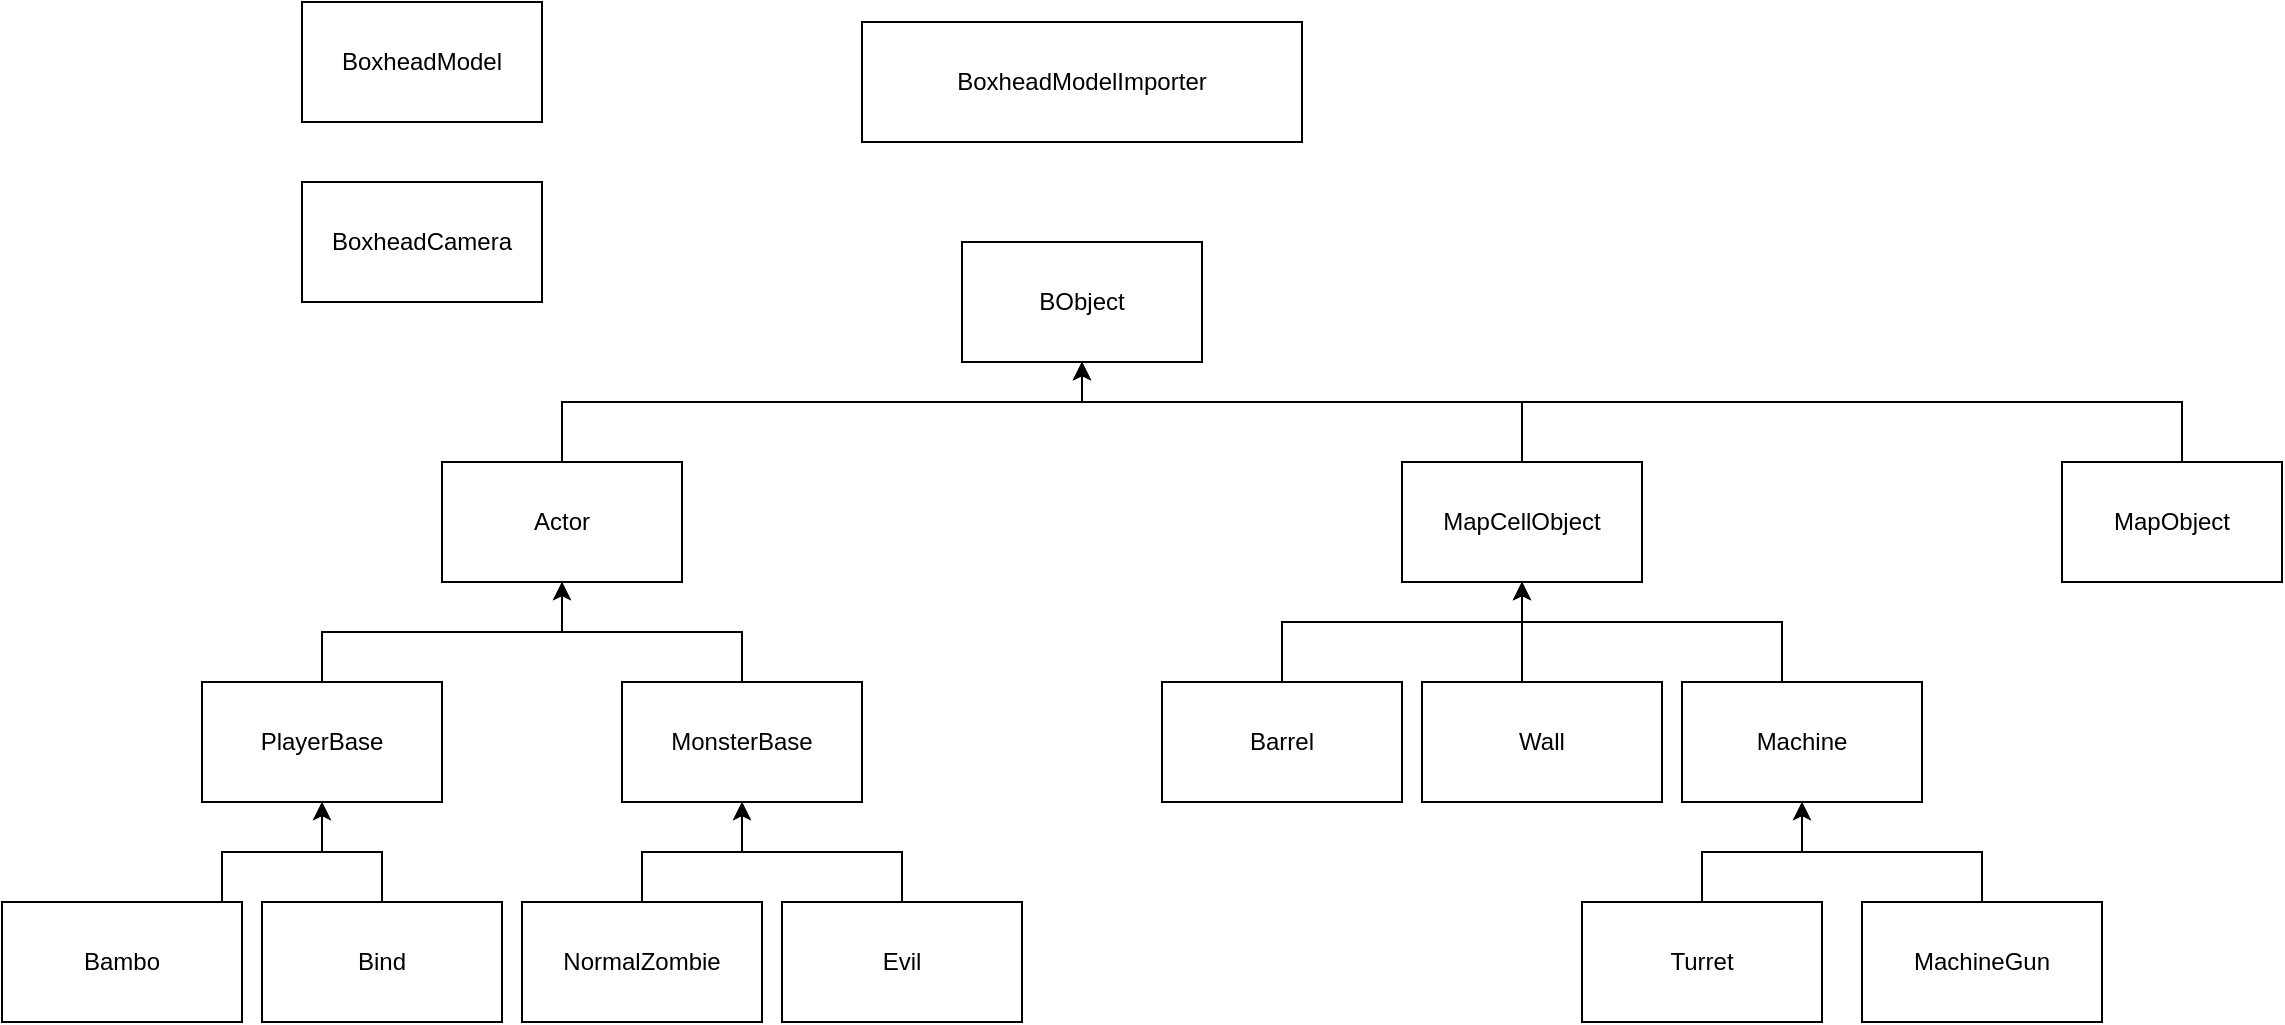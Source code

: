 <mxfile version="16.2.2" type="device"><diagram id="0626UXs1ue54GvBbikQp" name="Page-1"><mxGraphModel dx="1038" dy="539" grid="1" gridSize="10" guides="1" tooltips="1" connect="1" arrows="1" fold="1" page="1" pageScale="1" pageWidth="827" pageHeight="1169" math="0" shadow="0"><root><mxCell id="0"/><mxCell id="1" parent="0"/><mxCell id="RX-D6TgC3s6LB-uwPrJc-1" value="BObject" style="rounded=0;whiteSpace=wrap;html=1;" parent="1" vertex="1"><mxGeometry x="560" y="150" width="120" height="60" as="geometry"/></mxCell><mxCell id="RX-D6TgC3s6LB-uwPrJc-5" style="edgeStyle=orthogonalEdgeStyle;rounded=0;orthogonalLoop=1;jettySize=auto;html=1;exitX=0.5;exitY=0;exitDx=0;exitDy=0;entryX=0.5;entryY=1;entryDx=0;entryDy=0;" parent="1" source="RX-D6TgC3s6LB-uwPrJc-2" target="RX-D6TgC3s6LB-uwPrJc-1" edge="1"><mxGeometry relative="1" as="geometry"><Array as="points"><mxPoint x="360" y="230"/><mxPoint x="620" y="230"/></Array></mxGeometry></mxCell><mxCell id="RX-D6TgC3s6LB-uwPrJc-2" value="Actor" style="rounded=0;whiteSpace=wrap;html=1;" parent="1" vertex="1"><mxGeometry x="300" y="260" width="120" height="60" as="geometry"/></mxCell><mxCell id="RX-D6TgC3s6LB-uwPrJc-6" style="edgeStyle=orthogonalEdgeStyle;rounded=0;orthogonalLoop=1;jettySize=auto;html=1;exitX=0.5;exitY=0;exitDx=0;exitDy=0;entryX=0.5;entryY=1;entryDx=0;entryDy=0;" parent="1" source="RX-D6TgC3s6LB-uwPrJc-3" target="RX-D6TgC3s6LB-uwPrJc-2" edge="1"><mxGeometry relative="1" as="geometry"/></mxCell><mxCell id="RX-D6TgC3s6LB-uwPrJc-3" value="PlayerBase" style="rounded=0;whiteSpace=wrap;html=1;" parent="1" vertex="1"><mxGeometry x="180" y="370" width="120" height="60" as="geometry"/></mxCell><mxCell id="RX-D6TgC3s6LB-uwPrJc-35" style="edgeStyle=orthogonalEdgeStyle;rounded=0;orthogonalLoop=1;jettySize=auto;html=1;entryX=0.5;entryY=1;entryDx=0;entryDy=0;" parent="1" source="RX-D6TgC3s6LB-uwPrJc-4" target="RX-D6TgC3s6LB-uwPrJc-2" edge="1"><mxGeometry relative="1" as="geometry"/></mxCell><mxCell id="RX-D6TgC3s6LB-uwPrJc-4" value="MonsterBase" style="rounded=0;whiteSpace=wrap;html=1;" parent="1" vertex="1"><mxGeometry x="390" y="370" width="120" height="60" as="geometry"/></mxCell><mxCell id="RX-D6TgC3s6LB-uwPrJc-10" style="edgeStyle=orthogonalEdgeStyle;rounded=0;orthogonalLoop=1;jettySize=auto;html=1;exitX=0.5;exitY=0;exitDx=0;exitDy=0;entryX=0.5;entryY=1;entryDx=0;entryDy=0;" parent="1" source="RX-D6TgC3s6LB-uwPrJc-9" target="RX-D6TgC3s6LB-uwPrJc-3" edge="1"><mxGeometry relative="1" as="geometry"><Array as="points"><mxPoint x="190" y="480"/><mxPoint x="190" y="455"/><mxPoint x="240" y="455"/></Array></mxGeometry></mxCell><mxCell id="RX-D6TgC3s6LB-uwPrJc-9" value="Bambo" style="rounded=0;whiteSpace=wrap;html=1;" parent="1" vertex="1"><mxGeometry x="80" y="480" width="120" height="60" as="geometry"/></mxCell><mxCell id="RX-D6TgC3s6LB-uwPrJc-12" style="edgeStyle=orthogonalEdgeStyle;rounded=0;orthogonalLoop=1;jettySize=auto;html=1;" parent="1" source="RX-D6TgC3s6LB-uwPrJc-11" edge="1"><mxGeometry relative="1" as="geometry"><mxPoint x="240" y="430" as="targetPoint"/><Array as="points"><mxPoint x="270" y="455"/><mxPoint x="240" y="455"/></Array></mxGeometry></mxCell><mxCell id="RX-D6TgC3s6LB-uwPrJc-11" value="Bind" style="rounded=0;whiteSpace=wrap;html=1;" parent="1" vertex="1"><mxGeometry x="210" y="480" width="120" height="60" as="geometry"/></mxCell><mxCell id="RX-D6TgC3s6LB-uwPrJc-14" style="edgeStyle=orthogonalEdgeStyle;rounded=0;orthogonalLoop=1;jettySize=auto;html=1;exitX=0.5;exitY=0;exitDx=0;exitDy=0;entryX=0.5;entryY=1;entryDx=0;entryDy=0;" parent="1" source="RX-D6TgC3s6LB-uwPrJc-13" target="RX-D6TgC3s6LB-uwPrJc-4" edge="1"><mxGeometry relative="1" as="geometry"/></mxCell><mxCell id="RX-D6TgC3s6LB-uwPrJc-13" value="NormalZombie" style="rounded=0;whiteSpace=wrap;html=1;" parent="1" vertex="1"><mxGeometry x="340" y="480" width="120" height="60" as="geometry"/></mxCell><mxCell id="RX-D6TgC3s6LB-uwPrJc-16" style="edgeStyle=orthogonalEdgeStyle;rounded=0;orthogonalLoop=1;jettySize=auto;html=1;entryX=0.5;entryY=1;entryDx=0;entryDy=0;" parent="1" source="RX-D6TgC3s6LB-uwPrJc-15" target="RX-D6TgC3s6LB-uwPrJc-4" edge="1"><mxGeometry relative="1" as="geometry"/></mxCell><mxCell id="RX-D6TgC3s6LB-uwPrJc-15" value="Evil" style="rounded=0;whiteSpace=wrap;html=1;" parent="1" vertex="1"><mxGeometry x="470" y="480" width="120" height="60" as="geometry"/></mxCell><mxCell id="RX-D6TgC3s6LB-uwPrJc-29" style="edgeStyle=orthogonalEdgeStyle;rounded=0;orthogonalLoop=1;jettySize=auto;html=1;exitX=0.5;exitY=0;exitDx=0;exitDy=0;entryX=0.5;entryY=1;entryDx=0;entryDy=0;" parent="1" source="RX-D6TgC3s6LB-uwPrJc-17" target="RX-D6TgC3s6LB-uwPrJc-27" edge="1"><mxGeometry relative="1" as="geometry"><Array as="points"><mxPoint x="720" y="340"/><mxPoint x="840" y="340"/></Array></mxGeometry></mxCell><mxCell id="RX-D6TgC3s6LB-uwPrJc-17" value="Barrel" style="rounded=0;whiteSpace=wrap;html=1;" parent="1" vertex="1"><mxGeometry x="660" y="370" width="120" height="60" as="geometry"/></mxCell><mxCell id="RX-D6TgC3s6LB-uwPrJc-31" style="edgeStyle=orthogonalEdgeStyle;rounded=0;orthogonalLoop=1;jettySize=auto;html=1;entryX=0.5;entryY=1;entryDx=0;entryDy=0;" parent="1" source="RX-D6TgC3s6LB-uwPrJc-19" target="RX-D6TgC3s6LB-uwPrJc-27" edge="1"><mxGeometry relative="1" as="geometry"><Array as="points"><mxPoint x="840" y="360"/><mxPoint x="840" y="360"/></Array></mxGeometry></mxCell><mxCell id="RX-D6TgC3s6LB-uwPrJc-19" value="Wall" style="rounded=0;whiteSpace=wrap;html=1;" parent="1" vertex="1"><mxGeometry x="790" y="370" width="120" height="60" as="geometry"/></mxCell><mxCell id="RX-D6TgC3s6LB-uwPrJc-32" style="edgeStyle=orthogonalEdgeStyle;rounded=0;orthogonalLoop=1;jettySize=auto;html=1;entryX=0.5;entryY=1;entryDx=0;entryDy=0;" parent="1" source="RX-D6TgC3s6LB-uwPrJc-21" target="RX-D6TgC3s6LB-uwPrJc-27" edge="1"><mxGeometry relative="1" as="geometry"><Array as="points"><mxPoint x="970" y="340"/><mxPoint x="840" y="340"/></Array></mxGeometry></mxCell><mxCell id="RX-D6TgC3s6LB-uwPrJc-21" value="Machine" style="rounded=0;whiteSpace=wrap;html=1;" parent="1" vertex="1"><mxGeometry x="920" y="370" width="120" height="60" as="geometry"/></mxCell><mxCell id="RX-D6TgC3s6LB-uwPrJc-24" style="edgeStyle=orthogonalEdgeStyle;rounded=0;orthogonalLoop=1;jettySize=auto;html=1;entryX=0.5;entryY=1;entryDx=0;entryDy=0;" parent="1" source="RX-D6TgC3s6LB-uwPrJc-23" target="RX-D6TgC3s6LB-uwPrJc-21" edge="1"><mxGeometry relative="1" as="geometry"/></mxCell><mxCell id="RX-D6TgC3s6LB-uwPrJc-23" value="Turret" style="rounded=0;whiteSpace=wrap;html=1;" parent="1" vertex="1"><mxGeometry x="870" y="480" width="120" height="60" as="geometry"/></mxCell><mxCell id="RX-D6TgC3s6LB-uwPrJc-26" style="edgeStyle=orthogonalEdgeStyle;rounded=0;orthogonalLoop=1;jettySize=auto;html=1;entryX=0.5;entryY=1;entryDx=0;entryDy=0;" parent="1" source="RX-D6TgC3s6LB-uwPrJc-25" target="RX-D6TgC3s6LB-uwPrJc-21" edge="1"><mxGeometry relative="1" as="geometry"/></mxCell><mxCell id="RX-D6TgC3s6LB-uwPrJc-25" value="MachineGun" style="rounded=0;whiteSpace=wrap;html=1;" parent="1" vertex="1"><mxGeometry x="1010" y="480" width="120" height="60" as="geometry"/></mxCell><mxCell id="RX-D6TgC3s6LB-uwPrJc-28" style="edgeStyle=orthogonalEdgeStyle;rounded=0;orthogonalLoop=1;jettySize=auto;html=1;" parent="1" source="RX-D6TgC3s6LB-uwPrJc-27" target="RX-D6TgC3s6LB-uwPrJc-1" edge="1"><mxGeometry relative="1" as="geometry"><Array as="points"><mxPoint x="840" y="230"/><mxPoint x="620" y="230"/></Array></mxGeometry></mxCell><mxCell id="RX-D6TgC3s6LB-uwPrJc-27" value="MapCellObject" style="rounded=0;whiteSpace=wrap;html=1;" parent="1" vertex="1"><mxGeometry x="780" y="260" width="120" height="60" as="geometry"/></mxCell><mxCell id="RX-D6TgC3s6LB-uwPrJc-34" style="edgeStyle=orthogonalEdgeStyle;rounded=0;orthogonalLoop=1;jettySize=auto;html=1;entryX=0.5;entryY=1;entryDx=0;entryDy=0;" parent="1" source="RX-D6TgC3s6LB-uwPrJc-33" target="RX-D6TgC3s6LB-uwPrJc-1" edge="1"><mxGeometry relative="1" as="geometry"><Array as="points"><mxPoint x="1170" y="230"/><mxPoint x="620" y="230"/></Array></mxGeometry></mxCell><mxCell id="RX-D6TgC3s6LB-uwPrJc-33" value="MapObject" style="rounded=0;whiteSpace=wrap;html=1;" parent="1" vertex="1"><mxGeometry x="1110" y="260" width="110" height="60" as="geometry"/></mxCell><mxCell id="JERFkNwlILg9PAl-CxXL-1" value="BoxheadModel" style="rounded=0;whiteSpace=wrap;html=1;" vertex="1" parent="1"><mxGeometry x="230" y="30" width="120" height="60" as="geometry"/></mxCell><mxCell id="JERFkNwlILg9PAl-CxXL-2" value="BoxheadCamera" style="rounded=0;whiteSpace=wrap;html=1;" vertex="1" parent="1"><mxGeometry x="230" y="120" width="120" height="60" as="geometry"/></mxCell><mxCell id="JERFkNwlILg9PAl-CxXL-3" value="BoxheadModelImporter" style="rounded=0;whiteSpace=wrap;html=1;" vertex="1" parent="1"><mxGeometry x="510" y="40" width="220" height="60" as="geometry"/></mxCell></root></mxGraphModel></diagram></mxfile>